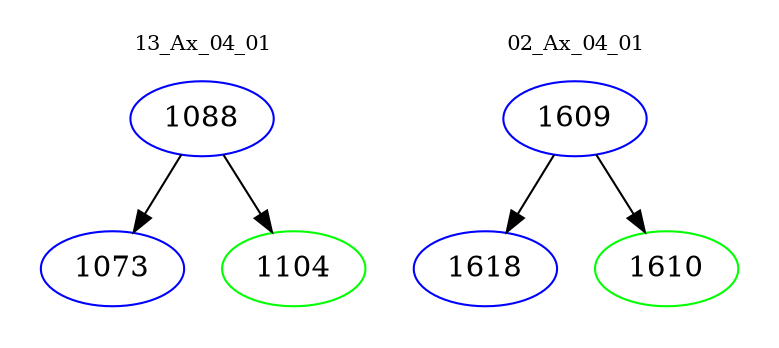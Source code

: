 digraph{
subgraph cluster_0 {
color = white
label = "13_Ax_04_01";
fontsize=10;
T0_1088 [label="1088", color="blue"]
T0_1088 -> T0_1073 [color="black"]
T0_1073 [label="1073", color="blue"]
T0_1088 -> T0_1104 [color="black"]
T0_1104 [label="1104", color="green"]
}
subgraph cluster_1 {
color = white
label = "02_Ax_04_01";
fontsize=10;
T1_1609 [label="1609", color="blue"]
T1_1609 -> T1_1618 [color="black"]
T1_1618 [label="1618", color="blue"]
T1_1609 -> T1_1610 [color="black"]
T1_1610 [label="1610", color="green"]
}
}
